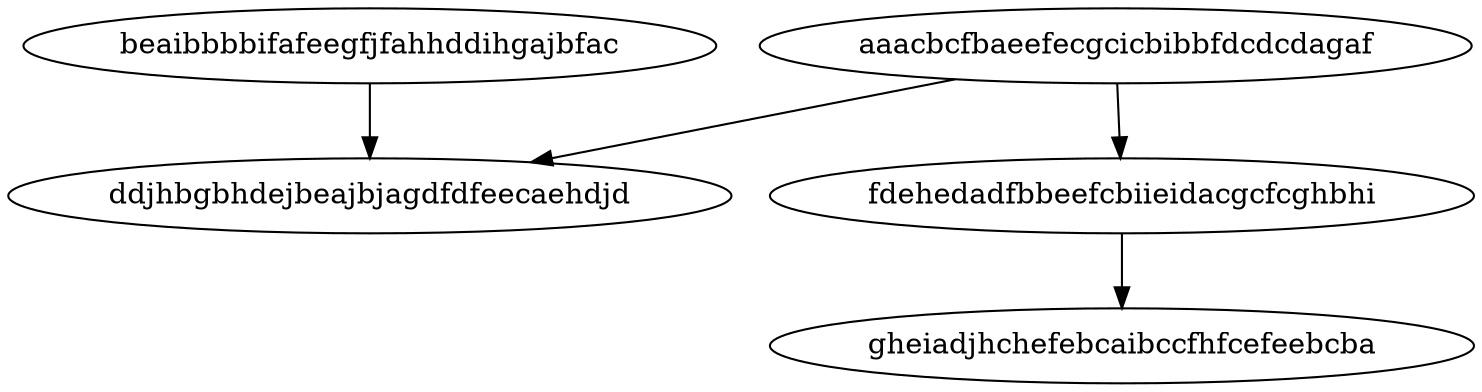 digraph G { 
rankdir=TB; 
beaibbbbifafeegfjfahhddihgajbfac -> ddjhbgbhdejbeajbjagdfdfeecaehdjd;
aaacbcfbaeefecgcicbibbfdcdcdagaf -> fdehedadfbbeefcbiieidacgcfcghbhi;
aaacbcfbaeefecgcicbibbfdcdcdagaf -> ddjhbgbhdejbeajbjagdfdfeecaehdjd;
fdehedadfbbeefcbiieidacgcfcghbhi -> gheiadjhchefebcaibccfhfcefeebcba;
}